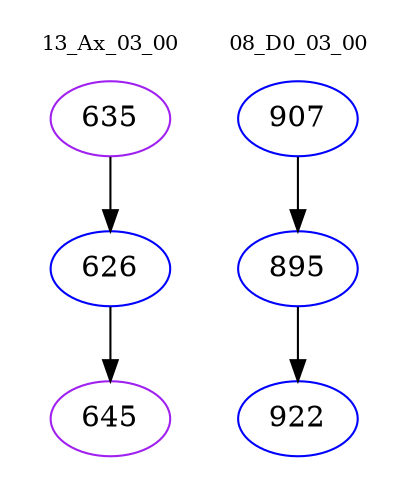 digraph{
subgraph cluster_0 {
color = white
label = "13_Ax_03_00";
fontsize=10;
T0_635 [label="635", color="purple"]
T0_635 -> T0_626 [color="black"]
T0_626 [label="626", color="blue"]
T0_626 -> T0_645 [color="black"]
T0_645 [label="645", color="purple"]
}
subgraph cluster_1 {
color = white
label = "08_D0_03_00";
fontsize=10;
T1_907 [label="907", color="blue"]
T1_907 -> T1_895 [color="black"]
T1_895 [label="895", color="blue"]
T1_895 -> T1_922 [color="black"]
T1_922 [label="922", color="blue"]
}
}
